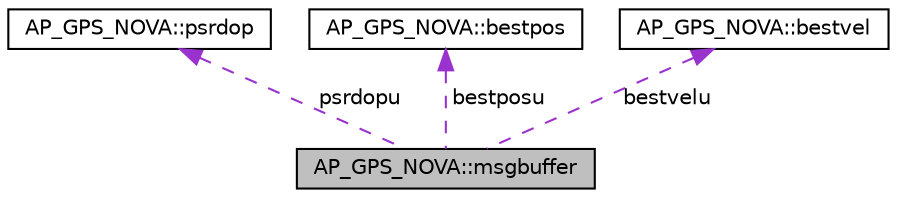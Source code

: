 digraph "AP_GPS_NOVA::msgbuffer"
{
 // INTERACTIVE_SVG=YES
  edge [fontname="Helvetica",fontsize="10",labelfontname="Helvetica",labelfontsize="10"];
  node [fontname="Helvetica",fontsize="10",shape=record];
  Node1 [label="AP_GPS_NOVA::msgbuffer",height=0.2,width=0.4,color="black", fillcolor="grey75", style="filled", fontcolor="black"];
  Node2 -> Node1 [dir="back",color="darkorchid3",fontsize="10",style="dashed",label=" psrdopu" ,fontname="Helvetica"];
  Node2 [label="AP_GPS_NOVA::psrdop",height=0.2,width=0.4,color="black", fillcolor="white", style="filled",URL="$structAP__GPS__NOVA_1_1psrdop.html"];
  Node3 -> Node1 [dir="back",color="darkorchid3",fontsize="10",style="dashed",label=" bestposu" ,fontname="Helvetica"];
  Node3 [label="AP_GPS_NOVA::bestpos",height=0.2,width=0.4,color="black", fillcolor="white", style="filled",URL="$structAP__GPS__NOVA_1_1bestpos.html"];
  Node4 -> Node1 [dir="back",color="darkorchid3",fontsize="10",style="dashed",label=" bestvelu" ,fontname="Helvetica"];
  Node4 [label="AP_GPS_NOVA::bestvel",height=0.2,width=0.4,color="black", fillcolor="white", style="filled",URL="$structAP__GPS__NOVA_1_1bestvel.html"];
}

